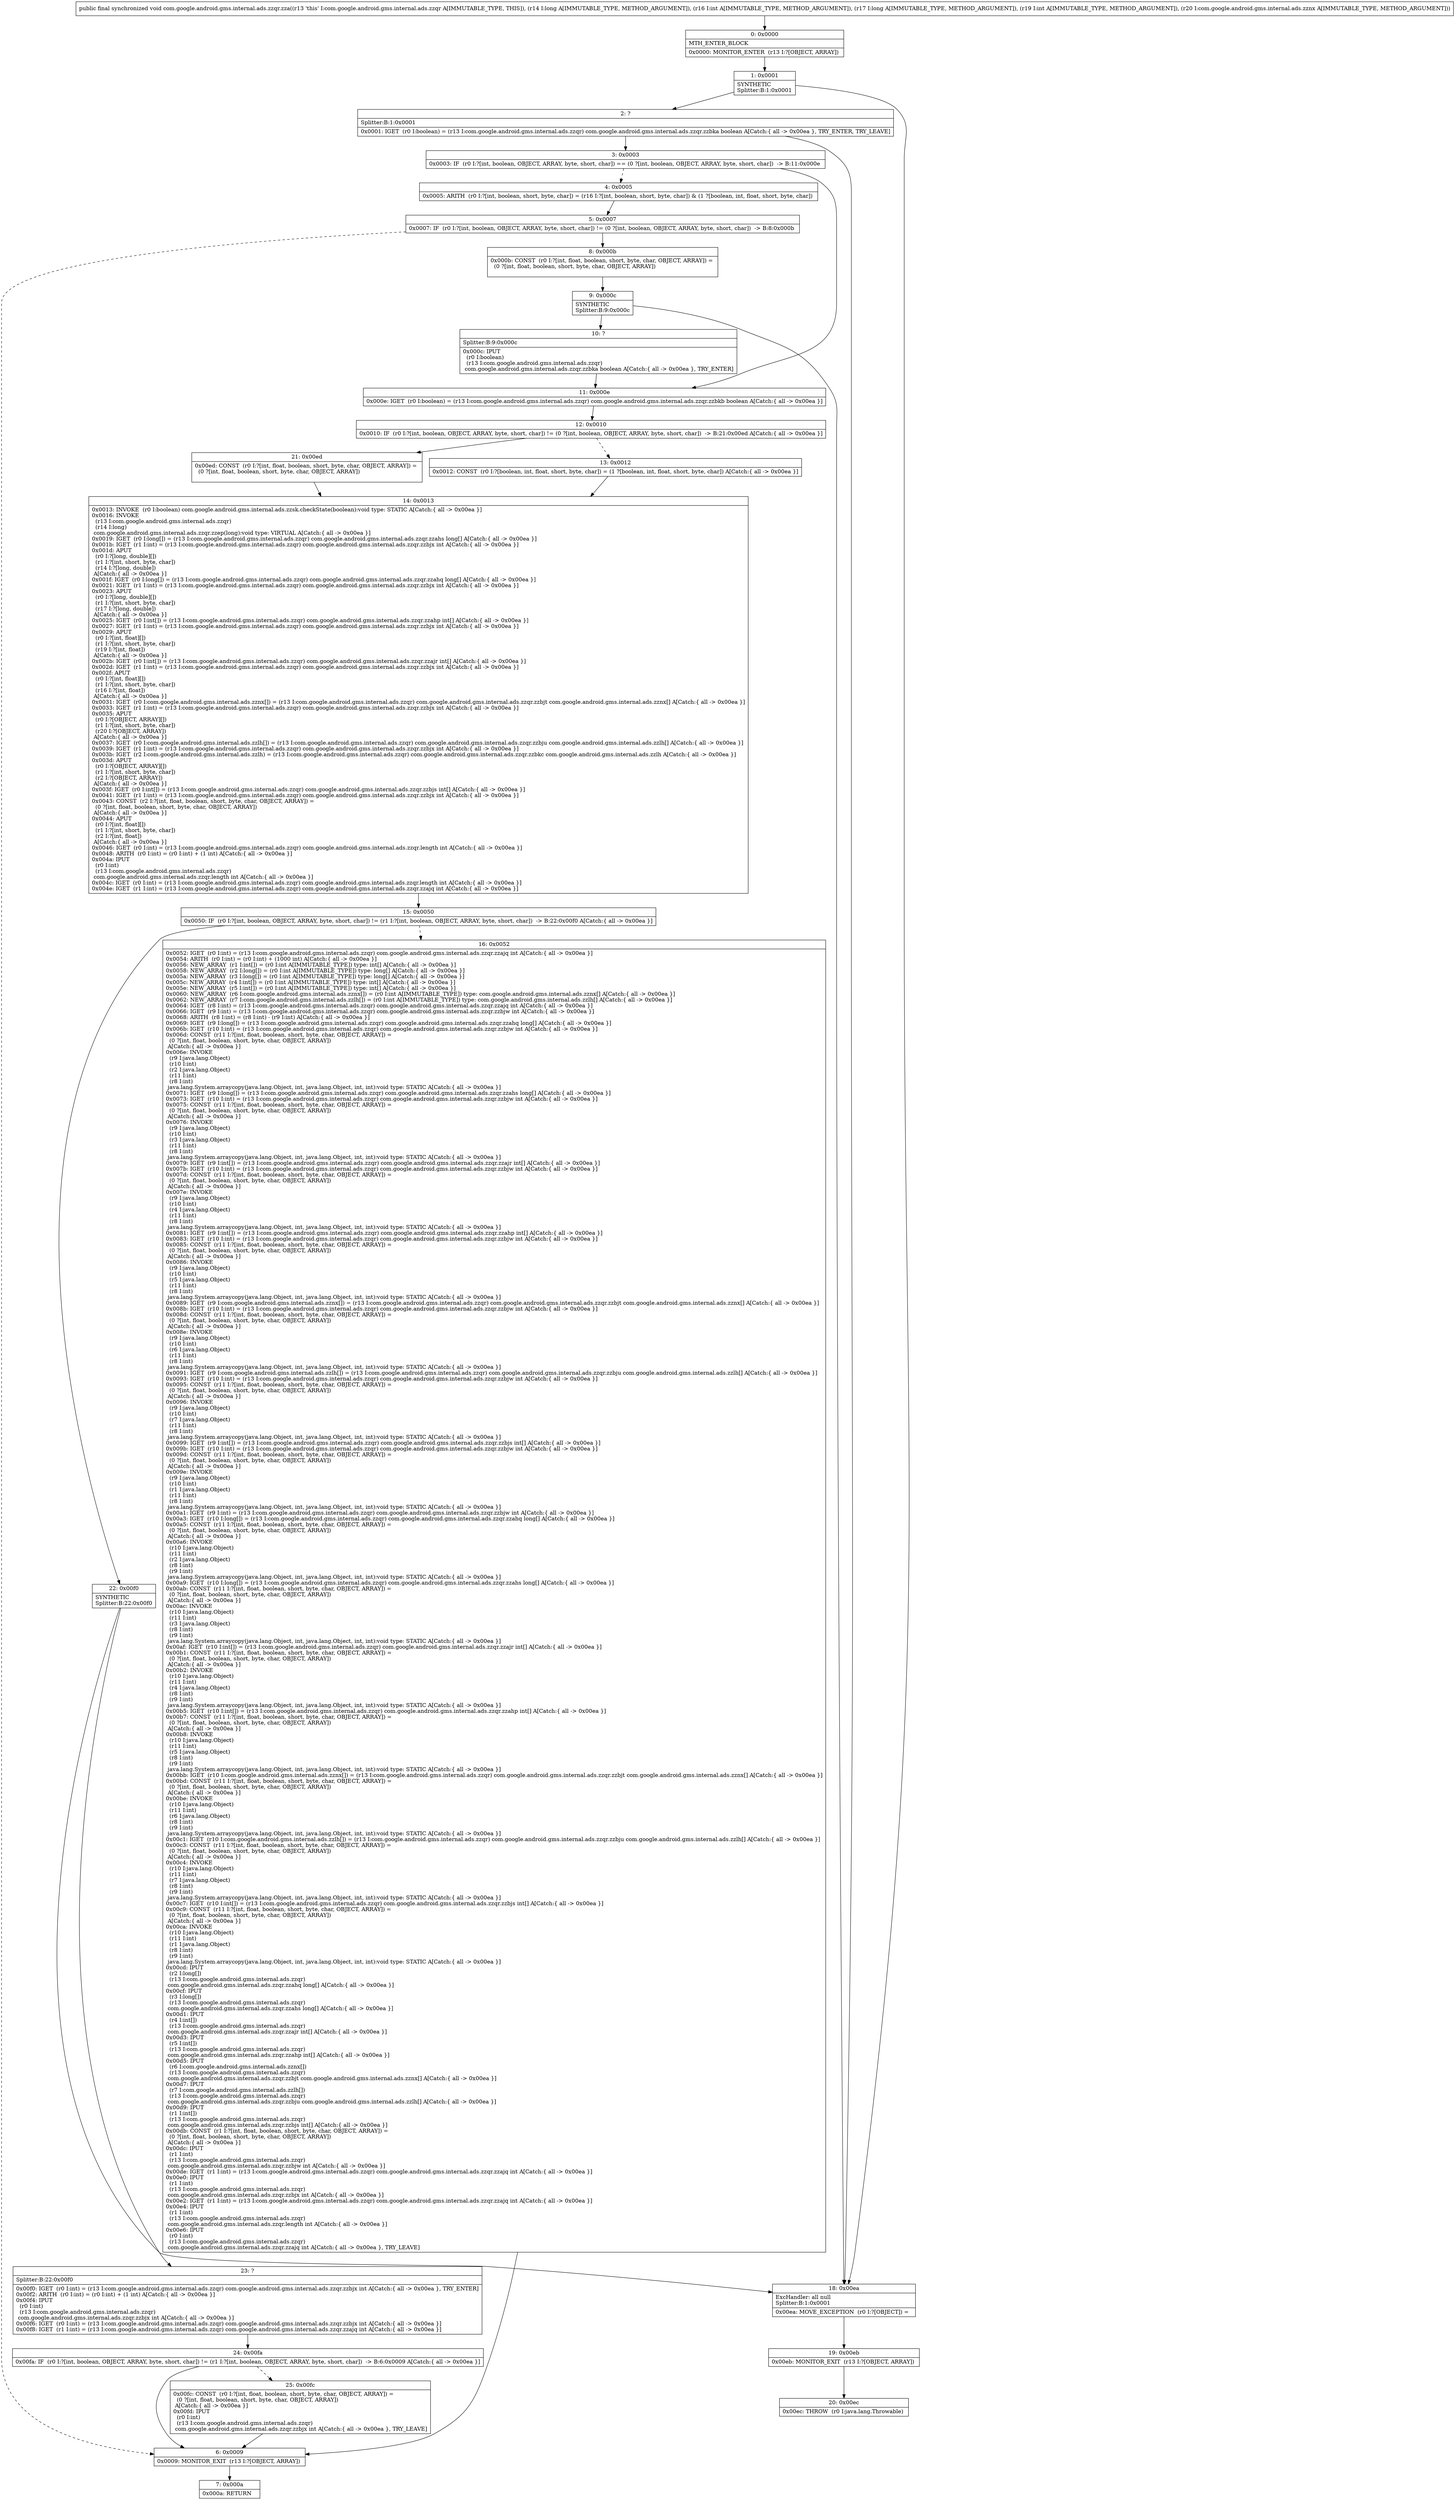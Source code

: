 digraph "CFG forcom.google.android.gms.internal.ads.zzqr.zza(JIJILcom\/google\/android\/gms\/internal\/ads\/zznx;)V" {
Node_0 [shape=record,label="{0\:\ 0x0000|MTH_ENTER_BLOCK\l|0x0000: MONITOR_ENTER  (r13 I:?[OBJECT, ARRAY]) \l}"];
Node_1 [shape=record,label="{1\:\ 0x0001|SYNTHETIC\lSplitter:B:1:0x0001\l}"];
Node_2 [shape=record,label="{2\:\ ?|Splitter:B:1:0x0001\l|0x0001: IGET  (r0 I:boolean) = (r13 I:com.google.android.gms.internal.ads.zzqr) com.google.android.gms.internal.ads.zzqr.zzbka boolean A[Catch:\{ all \-\> 0x00ea \}, TRY_ENTER, TRY_LEAVE]\l}"];
Node_3 [shape=record,label="{3\:\ 0x0003|0x0003: IF  (r0 I:?[int, boolean, OBJECT, ARRAY, byte, short, char]) == (0 ?[int, boolean, OBJECT, ARRAY, byte, short, char])  \-\> B:11:0x000e \l}"];
Node_4 [shape=record,label="{4\:\ 0x0005|0x0005: ARITH  (r0 I:?[int, boolean, short, byte, char]) = (r16 I:?[int, boolean, short, byte, char]) & (1 ?[boolean, int, float, short, byte, char]) \l}"];
Node_5 [shape=record,label="{5\:\ 0x0007|0x0007: IF  (r0 I:?[int, boolean, OBJECT, ARRAY, byte, short, char]) != (0 ?[int, boolean, OBJECT, ARRAY, byte, short, char])  \-\> B:8:0x000b \l}"];
Node_6 [shape=record,label="{6\:\ 0x0009|0x0009: MONITOR_EXIT  (r13 I:?[OBJECT, ARRAY]) \l}"];
Node_7 [shape=record,label="{7\:\ 0x000a|0x000a: RETURN   \l}"];
Node_8 [shape=record,label="{8\:\ 0x000b|0x000b: CONST  (r0 I:?[int, float, boolean, short, byte, char, OBJECT, ARRAY]) = \l  (0 ?[int, float, boolean, short, byte, char, OBJECT, ARRAY])\l \l}"];
Node_9 [shape=record,label="{9\:\ 0x000c|SYNTHETIC\lSplitter:B:9:0x000c\l}"];
Node_10 [shape=record,label="{10\:\ ?|Splitter:B:9:0x000c\l|0x000c: IPUT  \l  (r0 I:boolean)\l  (r13 I:com.google.android.gms.internal.ads.zzqr)\l com.google.android.gms.internal.ads.zzqr.zzbka boolean A[Catch:\{ all \-\> 0x00ea \}, TRY_ENTER]\l}"];
Node_11 [shape=record,label="{11\:\ 0x000e|0x000e: IGET  (r0 I:boolean) = (r13 I:com.google.android.gms.internal.ads.zzqr) com.google.android.gms.internal.ads.zzqr.zzbkb boolean A[Catch:\{ all \-\> 0x00ea \}]\l}"];
Node_12 [shape=record,label="{12\:\ 0x0010|0x0010: IF  (r0 I:?[int, boolean, OBJECT, ARRAY, byte, short, char]) != (0 ?[int, boolean, OBJECT, ARRAY, byte, short, char])  \-\> B:21:0x00ed A[Catch:\{ all \-\> 0x00ea \}]\l}"];
Node_13 [shape=record,label="{13\:\ 0x0012|0x0012: CONST  (r0 I:?[boolean, int, float, short, byte, char]) = (1 ?[boolean, int, float, short, byte, char]) A[Catch:\{ all \-\> 0x00ea \}]\l}"];
Node_14 [shape=record,label="{14\:\ 0x0013|0x0013: INVOKE  (r0 I:boolean) com.google.android.gms.internal.ads.zzsk.checkState(boolean):void type: STATIC A[Catch:\{ all \-\> 0x00ea \}]\l0x0016: INVOKE  \l  (r13 I:com.google.android.gms.internal.ads.zzqr)\l  (r14 I:long)\l com.google.android.gms.internal.ads.zzqr.zzep(long):void type: VIRTUAL A[Catch:\{ all \-\> 0x00ea \}]\l0x0019: IGET  (r0 I:long[]) = (r13 I:com.google.android.gms.internal.ads.zzqr) com.google.android.gms.internal.ads.zzqr.zzahs long[] A[Catch:\{ all \-\> 0x00ea \}]\l0x001b: IGET  (r1 I:int) = (r13 I:com.google.android.gms.internal.ads.zzqr) com.google.android.gms.internal.ads.zzqr.zzbjx int A[Catch:\{ all \-\> 0x00ea \}]\l0x001d: APUT  \l  (r0 I:?[long, double][])\l  (r1 I:?[int, short, byte, char])\l  (r14 I:?[long, double])\l A[Catch:\{ all \-\> 0x00ea \}]\l0x001f: IGET  (r0 I:long[]) = (r13 I:com.google.android.gms.internal.ads.zzqr) com.google.android.gms.internal.ads.zzqr.zzahq long[] A[Catch:\{ all \-\> 0x00ea \}]\l0x0021: IGET  (r1 I:int) = (r13 I:com.google.android.gms.internal.ads.zzqr) com.google.android.gms.internal.ads.zzqr.zzbjx int A[Catch:\{ all \-\> 0x00ea \}]\l0x0023: APUT  \l  (r0 I:?[long, double][])\l  (r1 I:?[int, short, byte, char])\l  (r17 I:?[long, double])\l A[Catch:\{ all \-\> 0x00ea \}]\l0x0025: IGET  (r0 I:int[]) = (r13 I:com.google.android.gms.internal.ads.zzqr) com.google.android.gms.internal.ads.zzqr.zzahp int[] A[Catch:\{ all \-\> 0x00ea \}]\l0x0027: IGET  (r1 I:int) = (r13 I:com.google.android.gms.internal.ads.zzqr) com.google.android.gms.internal.ads.zzqr.zzbjx int A[Catch:\{ all \-\> 0x00ea \}]\l0x0029: APUT  \l  (r0 I:?[int, float][])\l  (r1 I:?[int, short, byte, char])\l  (r19 I:?[int, float])\l A[Catch:\{ all \-\> 0x00ea \}]\l0x002b: IGET  (r0 I:int[]) = (r13 I:com.google.android.gms.internal.ads.zzqr) com.google.android.gms.internal.ads.zzqr.zzajr int[] A[Catch:\{ all \-\> 0x00ea \}]\l0x002d: IGET  (r1 I:int) = (r13 I:com.google.android.gms.internal.ads.zzqr) com.google.android.gms.internal.ads.zzqr.zzbjx int A[Catch:\{ all \-\> 0x00ea \}]\l0x002f: APUT  \l  (r0 I:?[int, float][])\l  (r1 I:?[int, short, byte, char])\l  (r16 I:?[int, float])\l A[Catch:\{ all \-\> 0x00ea \}]\l0x0031: IGET  (r0 I:com.google.android.gms.internal.ads.zznx[]) = (r13 I:com.google.android.gms.internal.ads.zzqr) com.google.android.gms.internal.ads.zzqr.zzbjt com.google.android.gms.internal.ads.zznx[] A[Catch:\{ all \-\> 0x00ea \}]\l0x0033: IGET  (r1 I:int) = (r13 I:com.google.android.gms.internal.ads.zzqr) com.google.android.gms.internal.ads.zzqr.zzbjx int A[Catch:\{ all \-\> 0x00ea \}]\l0x0035: APUT  \l  (r0 I:?[OBJECT, ARRAY][])\l  (r1 I:?[int, short, byte, char])\l  (r20 I:?[OBJECT, ARRAY])\l A[Catch:\{ all \-\> 0x00ea \}]\l0x0037: IGET  (r0 I:com.google.android.gms.internal.ads.zzlh[]) = (r13 I:com.google.android.gms.internal.ads.zzqr) com.google.android.gms.internal.ads.zzqr.zzbju com.google.android.gms.internal.ads.zzlh[] A[Catch:\{ all \-\> 0x00ea \}]\l0x0039: IGET  (r1 I:int) = (r13 I:com.google.android.gms.internal.ads.zzqr) com.google.android.gms.internal.ads.zzqr.zzbjx int A[Catch:\{ all \-\> 0x00ea \}]\l0x003b: IGET  (r2 I:com.google.android.gms.internal.ads.zzlh) = (r13 I:com.google.android.gms.internal.ads.zzqr) com.google.android.gms.internal.ads.zzqr.zzbkc com.google.android.gms.internal.ads.zzlh A[Catch:\{ all \-\> 0x00ea \}]\l0x003d: APUT  \l  (r0 I:?[OBJECT, ARRAY][])\l  (r1 I:?[int, short, byte, char])\l  (r2 I:?[OBJECT, ARRAY])\l A[Catch:\{ all \-\> 0x00ea \}]\l0x003f: IGET  (r0 I:int[]) = (r13 I:com.google.android.gms.internal.ads.zzqr) com.google.android.gms.internal.ads.zzqr.zzbjs int[] A[Catch:\{ all \-\> 0x00ea \}]\l0x0041: IGET  (r1 I:int) = (r13 I:com.google.android.gms.internal.ads.zzqr) com.google.android.gms.internal.ads.zzqr.zzbjx int A[Catch:\{ all \-\> 0x00ea \}]\l0x0043: CONST  (r2 I:?[int, float, boolean, short, byte, char, OBJECT, ARRAY]) = \l  (0 ?[int, float, boolean, short, byte, char, OBJECT, ARRAY])\l A[Catch:\{ all \-\> 0x00ea \}]\l0x0044: APUT  \l  (r0 I:?[int, float][])\l  (r1 I:?[int, short, byte, char])\l  (r2 I:?[int, float])\l A[Catch:\{ all \-\> 0x00ea \}]\l0x0046: IGET  (r0 I:int) = (r13 I:com.google.android.gms.internal.ads.zzqr) com.google.android.gms.internal.ads.zzqr.length int A[Catch:\{ all \-\> 0x00ea \}]\l0x0048: ARITH  (r0 I:int) = (r0 I:int) + (1 int) A[Catch:\{ all \-\> 0x00ea \}]\l0x004a: IPUT  \l  (r0 I:int)\l  (r13 I:com.google.android.gms.internal.ads.zzqr)\l com.google.android.gms.internal.ads.zzqr.length int A[Catch:\{ all \-\> 0x00ea \}]\l0x004c: IGET  (r0 I:int) = (r13 I:com.google.android.gms.internal.ads.zzqr) com.google.android.gms.internal.ads.zzqr.length int A[Catch:\{ all \-\> 0x00ea \}]\l0x004e: IGET  (r1 I:int) = (r13 I:com.google.android.gms.internal.ads.zzqr) com.google.android.gms.internal.ads.zzqr.zzajq int A[Catch:\{ all \-\> 0x00ea \}]\l}"];
Node_15 [shape=record,label="{15\:\ 0x0050|0x0050: IF  (r0 I:?[int, boolean, OBJECT, ARRAY, byte, short, char]) != (r1 I:?[int, boolean, OBJECT, ARRAY, byte, short, char])  \-\> B:22:0x00f0 A[Catch:\{ all \-\> 0x00ea \}]\l}"];
Node_16 [shape=record,label="{16\:\ 0x0052|0x0052: IGET  (r0 I:int) = (r13 I:com.google.android.gms.internal.ads.zzqr) com.google.android.gms.internal.ads.zzqr.zzajq int A[Catch:\{ all \-\> 0x00ea \}]\l0x0054: ARITH  (r0 I:int) = (r0 I:int) + (1000 int) A[Catch:\{ all \-\> 0x00ea \}]\l0x0056: NEW_ARRAY  (r1 I:int[]) = (r0 I:int A[IMMUTABLE_TYPE]) type: int[] A[Catch:\{ all \-\> 0x00ea \}]\l0x0058: NEW_ARRAY  (r2 I:long[]) = (r0 I:int A[IMMUTABLE_TYPE]) type: long[] A[Catch:\{ all \-\> 0x00ea \}]\l0x005a: NEW_ARRAY  (r3 I:long[]) = (r0 I:int A[IMMUTABLE_TYPE]) type: long[] A[Catch:\{ all \-\> 0x00ea \}]\l0x005c: NEW_ARRAY  (r4 I:int[]) = (r0 I:int A[IMMUTABLE_TYPE]) type: int[] A[Catch:\{ all \-\> 0x00ea \}]\l0x005e: NEW_ARRAY  (r5 I:int[]) = (r0 I:int A[IMMUTABLE_TYPE]) type: int[] A[Catch:\{ all \-\> 0x00ea \}]\l0x0060: NEW_ARRAY  (r6 I:com.google.android.gms.internal.ads.zznx[]) = (r0 I:int A[IMMUTABLE_TYPE]) type: com.google.android.gms.internal.ads.zznx[] A[Catch:\{ all \-\> 0x00ea \}]\l0x0062: NEW_ARRAY  (r7 I:com.google.android.gms.internal.ads.zzlh[]) = (r0 I:int A[IMMUTABLE_TYPE]) type: com.google.android.gms.internal.ads.zzlh[] A[Catch:\{ all \-\> 0x00ea \}]\l0x0064: IGET  (r8 I:int) = (r13 I:com.google.android.gms.internal.ads.zzqr) com.google.android.gms.internal.ads.zzqr.zzajq int A[Catch:\{ all \-\> 0x00ea \}]\l0x0066: IGET  (r9 I:int) = (r13 I:com.google.android.gms.internal.ads.zzqr) com.google.android.gms.internal.ads.zzqr.zzbjw int A[Catch:\{ all \-\> 0x00ea \}]\l0x0068: ARITH  (r8 I:int) = (r8 I:int) \- (r9 I:int) A[Catch:\{ all \-\> 0x00ea \}]\l0x0069: IGET  (r9 I:long[]) = (r13 I:com.google.android.gms.internal.ads.zzqr) com.google.android.gms.internal.ads.zzqr.zzahq long[] A[Catch:\{ all \-\> 0x00ea \}]\l0x006b: IGET  (r10 I:int) = (r13 I:com.google.android.gms.internal.ads.zzqr) com.google.android.gms.internal.ads.zzqr.zzbjw int A[Catch:\{ all \-\> 0x00ea \}]\l0x006d: CONST  (r11 I:?[int, float, boolean, short, byte, char, OBJECT, ARRAY]) = \l  (0 ?[int, float, boolean, short, byte, char, OBJECT, ARRAY])\l A[Catch:\{ all \-\> 0x00ea \}]\l0x006e: INVOKE  \l  (r9 I:java.lang.Object)\l  (r10 I:int)\l  (r2 I:java.lang.Object)\l  (r11 I:int)\l  (r8 I:int)\l java.lang.System.arraycopy(java.lang.Object, int, java.lang.Object, int, int):void type: STATIC A[Catch:\{ all \-\> 0x00ea \}]\l0x0071: IGET  (r9 I:long[]) = (r13 I:com.google.android.gms.internal.ads.zzqr) com.google.android.gms.internal.ads.zzqr.zzahs long[] A[Catch:\{ all \-\> 0x00ea \}]\l0x0073: IGET  (r10 I:int) = (r13 I:com.google.android.gms.internal.ads.zzqr) com.google.android.gms.internal.ads.zzqr.zzbjw int A[Catch:\{ all \-\> 0x00ea \}]\l0x0075: CONST  (r11 I:?[int, float, boolean, short, byte, char, OBJECT, ARRAY]) = \l  (0 ?[int, float, boolean, short, byte, char, OBJECT, ARRAY])\l A[Catch:\{ all \-\> 0x00ea \}]\l0x0076: INVOKE  \l  (r9 I:java.lang.Object)\l  (r10 I:int)\l  (r3 I:java.lang.Object)\l  (r11 I:int)\l  (r8 I:int)\l java.lang.System.arraycopy(java.lang.Object, int, java.lang.Object, int, int):void type: STATIC A[Catch:\{ all \-\> 0x00ea \}]\l0x0079: IGET  (r9 I:int[]) = (r13 I:com.google.android.gms.internal.ads.zzqr) com.google.android.gms.internal.ads.zzqr.zzajr int[] A[Catch:\{ all \-\> 0x00ea \}]\l0x007b: IGET  (r10 I:int) = (r13 I:com.google.android.gms.internal.ads.zzqr) com.google.android.gms.internal.ads.zzqr.zzbjw int A[Catch:\{ all \-\> 0x00ea \}]\l0x007d: CONST  (r11 I:?[int, float, boolean, short, byte, char, OBJECT, ARRAY]) = \l  (0 ?[int, float, boolean, short, byte, char, OBJECT, ARRAY])\l A[Catch:\{ all \-\> 0x00ea \}]\l0x007e: INVOKE  \l  (r9 I:java.lang.Object)\l  (r10 I:int)\l  (r4 I:java.lang.Object)\l  (r11 I:int)\l  (r8 I:int)\l java.lang.System.arraycopy(java.lang.Object, int, java.lang.Object, int, int):void type: STATIC A[Catch:\{ all \-\> 0x00ea \}]\l0x0081: IGET  (r9 I:int[]) = (r13 I:com.google.android.gms.internal.ads.zzqr) com.google.android.gms.internal.ads.zzqr.zzahp int[] A[Catch:\{ all \-\> 0x00ea \}]\l0x0083: IGET  (r10 I:int) = (r13 I:com.google.android.gms.internal.ads.zzqr) com.google.android.gms.internal.ads.zzqr.zzbjw int A[Catch:\{ all \-\> 0x00ea \}]\l0x0085: CONST  (r11 I:?[int, float, boolean, short, byte, char, OBJECT, ARRAY]) = \l  (0 ?[int, float, boolean, short, byte, char, OBJECT, ARRAY])\l A[Catch:\{ all \-\> 0x00ea \}]\l0x0086: INVOKE  \l  (r9 I:java.lang.Object)\l  (r10 I:int)\l  (r5 I:java.lang.Object)\l  (r11 I:int)\l  (r8 I:int)\l java.lang.System.arraycopy(java.lang.Object, int, java.lang.Object, int, int):void type: STATIC A[Catch:\{ all \-\> 0x00ea \}]\l0x0089: IGET  (r9 I:com.google.android.gms.internal.ads.zznx[]) = (r13 I:com.google.android.gms.internal.ads.zzqr) com.google.android.gms.internal.ads.zzqr.zzbjt com.google.android.gms.internal.ads.zznx[] A[Catch:\{ all \-\> 0x00ea \}]\l0x008b: IGET  (r10 I:int) = (r13 I:com.google.android.gms.internal.ads.zzqr) com.google.android.gms.internal.ads.zzqr.zzbjw int A[Catch:\{ all \-\> 0x00ea \}]\l0x008d: CONST  (r11 I:?[int, float, boolean, short, byte, char, OBJECT, ARRAY]) = \l  (0 ?[int, float, boolean, short, byte, char, OBJECT, ARRAY])\l A[Catch:\{ all \-\> 0x00ea \}]\l0x008e: INVOKE  \l  (r9 I:java.lang.Object)\l  (r10 I:int)\l  (r6 I:java.lang.Object)\l  (r11 I:int)\l  (r8 I:int)\l java.lang.System.arraycopy(java.lang.Object, int, java.lang.Object, int, int):void type: STATIC A[Catch:\{ all \-\> 0x00ea \}]\l0x0091: IGET  (r9 I:com.google.android.gms.internal.ads.zzlh[]) = (r13 I:com.google.android.gms.internal.ads.zzqr) com.google.android.gms.internal.ads.zzqr.zzbju com.google.android.gms.internal.ads.zzlh[] A[Catch:\{ all \-\> 0x00ea \}]\l0x0093: IGET  (r10 I:int) = (r13 I:com.google.android.gms.internal.ads.zzqr) com.google.android.gms.internal.ads.zzqr.zzbjw int A[Catch:\{ all \-\> 0x00ea \}]\l0x0095: CONST  (r11 I:?[int, float, boolean, short, byte, char, OBJECT, ARRAY]) = \l  (0 ?[int, float, boolean, short, byte, char, OBJECT, ARRAY])\l A[Catch:\{ all \-\> 0x00ea \}]\l0x0096: INVOKE  \l  (r9 I:java.lang.Object)\l  (r10 I:int)\l  (r7 I:java.lang.Object)\l  (r11 I:int)\l  (r8 I:int)\l java.lang.System.arraycopy(java.lang.Object, int, java.lang.Object, int, int):void type: STATIC A[Catch:\{ all \-\> 0x00ea \}]\l0x0099: IGET  (r9 I:int[]) = (r13 I:com.google.android.gms.internal.ads.zzqr) com.google.android.gms.internal.ads.zzqr.zzbjs int[] A[Catch:\{ all \-\> 0x00ea \}]\l0x009b: IGET  (r10 I:int) = (r13 I:com.google.android.gms.internal.ads.zzqr) com.google.android.gms.internal.ads.zzqr.zzbjw int A[Catch:\{ all \-\> 0x00ea \}]\l0x009d: CONST  (r11 I:?[int, float, boolean, short, byte, char, OBJECT, ARRAY]) = \l  (0 ?[int, float, boolean, short, byte, char, OBJECT, ARRAY])\l A[Catch:\{ all \-\> 0x00ea \}]\l0x009e: INVOKE  \l  (r9 I:java.lang.Object)\l  (r10 I:int)\l  (r1 I:java.lang.Object)\l  (r11 I:int)\l  (r8 I:int)\l java.lang.System.arraycopy(java.lang.Object, int, java.lang.Object, int, int):void type: STATIC A[Catch:\{ all \-\> 0x00ea \}]\l0x00a1: IGET  (r9 I:int) = (r13 I:com.google.android.gms.internal.ads.zzqr) com.google.android.gms.internal.ads.zzqr.zzbjw int A[Catch:\{ all \-\> 0x00ea \}]\l0x00a3: IGET  (r10 I:long[]) = (r13 I:com.google.android.gms.internal.ads.zzqr) com.google.android.gms.internal.ads.zzqr.zzahq long[] A[Catch:\{ all \-\> 0x00ea \}]\l0x00a5: CONST  (r11 I:?[int, float, boolean, short, byte, char, OBJECT, ARRAY]) = \l  (0 ?[int, float, boolean, short, byte, char, OBJECT, ARRAY])\l A[Catch:\{ all \-\> 0x00ea \}]\l0x00a6: INVOKE  \l  (r10 I:java.lang.Object)\l  (r11 I:int)\l  (r2 I:java.lang.Object)\l  (r8 I:int)\l  (r9 I:int)\l java.lang.System.arraycopy(java.lang.Object, int, java.lang.Object, int, int):void type: STATIC A[Catch:\{ all \-\> 0x00ea \}]\l0x00a9: IGET  (r10 I:long[]) = (r13 I:com.google.android.gms.internal.ads.zzqr) com.google.android.gms.internal.ads.zzqr.zzahs long[] A[Catch:\{ all \-\> 0x00ea \}]\l0x00ab: CONST  (r11 I:?[int, float, boolean, short, byte, char, OBJECT, ARRAY]) = \l  (0 ?[int, float, boolean, short, byte, char, OBJECT, ARRAY])\l A[Catch:\{ all \-\> 0x00ea \}]\l0x00ac: INVOKE  \l  (r10 I:java.lang.Object)\l  (r11 I:int)\l  (r3 I:java.lang.Object)\l  (r8 I:int)\l  (r9 I:int)\l java.lang.System.arraycopy(java.lang.Object, int, java.lang.Object, int, int):void type: STATIC A[Catch:\{ all \-\> 0x00ea \}]\l0x00af: IGET  (r10 I:int[]) = (r13 I:com.google.android.gms.internal.ads.zzqr) com.google.android.gms.internal.ads.zzqr.zzajr int[] A[Catch:\{ all \-\> 0x00ea \}]\l0x00b1: CONST  (r11 I:?[int, float, boolean, short, byte, char, OBJECT, ARRAY]) = \l  (0 ?[int, float, boolean, short, byte, char, OBJECT, ARRAY])\l A[Catch:\{ all \-\> 0x00ea \}]\l0x00b2: INVOKE  \l  (r10 I:java.lang.Object)\l  (r11 I:int)\l  (r4 I:java.lang.Object)\l  (r8 I:int)\l  (r9 I:int)\l java.lang.System.arraycopy(java.lang.Object, int, java.lang.Object, int, int):void type: STATIC A[Catch:\{ all \-\> 0x00ea \}]\l0x00b5: IGET  (r10 I:int[]) = (r13 I:com.google.android.gms.internal.ads.zzqr) com.google.android.gms.internal.ads.zzqr.zzahp int[] A[Catch:\{ all \-\> 0x00ea \}]\l0x00b7: CONST  (r11 I:?[int, float, boolean, short, byte, char, OBJECT, ARRAY]) = \l  (0 ?[int, float, boolean, short, byte, char, OBJECT, ARRAY])\l A[Catch:\{ all \-\> 0x00ea \}]\l0x00b8: INVOKE  \l  (r10 I:java.lang.Object)\l  (r11 I:int)\l  (r5 I:java.lang.Object)\l  (r8 I:int)\l  (r9 I:int)\l java.lang.System.arraycopy(java.lang.Object, int, java.lang.Object, int, int):void type: STATIC A[Catch:\{ all \-\> 0x00ea \}]\l0x00bb: IGET  (r10 I:com.google.android.gms.internal.ads.zznx[]) = (r13 I:com.google.android.gms.internal.ads.zzqr) com.google.android.gms.internal.ads.zzqr.zzbjt com.google.android.gms.internal.ads.zznx[] A[Catch:\{ all \-\> 0x00ea \}]\l0x00bd: CONST  (r11 I:?[int, float, boolean, short, byte, char, OBJECT, ARRAY]) = \l  (0 ?[int, float, boolean, short, byte, char, OBJECT, ARRAY])\l A[Catch:\{ all \-\> 0x00ea \}]\l0x00be: INVOKE  \l  (r10 I:java.lang.Object)\l  (r11 I:int)\l  (r6 I:java.lang.Object)\l  (r8 I:int)\l  (r9 I:int)\l java.lang.System.arraycopy(java.lang.Object, int, java.lang.Object, int, int):void type: STATIC A[Catch:\{ all \-\> 0x00ea \}]\l0x00c1: IGET  (r10 I:com.google.android.gms.internal.ads.zzlh[]) = (r13 I:com.google.android.gms.internal.ads.zzqr) com.google.android.gms.internal.ads.zzqr.zzbju com.google.android.gms.internal.ads.zzlh[] A[Catch:\{ all \-\> 0x00ea \}]\l0x00c3: CONST  (r11 I:?[int, float, boolean, short, byte, char, OBJECT, ARRAY]) = \l  (0 ?[int, float, boolean, short, byte, char, OBJECT, ARRAY])\l A[Catch:\{ all \-\> 0x00ea \}]\l0x00c4: INVOKE  \l  (r10 I:java.lang.Object)\l  (r11 I:int)\l  (r7 I:java.lang.Object)\l  (r8 I:int)\l  (r9 I:int)\l java.lang.System.arraycopy(java.lang.Object, int, java.lang.Object, int, int):void type: STATIC A[Catch:\{ all \-\> 0x00ea \}]\l0x00c7: IGET  (r10 I:int[]) = (r13 I:com.google.android.gms.internal.ads.zzqr) com.google.android.gms.internal.ads.zzqr.zzbjs int[] A[Catch:\{ all \-\> 0x00ea \}]\l0x00c9: CONST  (r11 I:?[int, float, boolean, short, byte, char, OBJECT, ARRAY]) = \l  (0 ?[int, float, boolean, short, byte, char, OBJECT, ARRAY])\l A[Catch:\{ all \-\> 0x00ea \}]\l0x00ca: INVOKE  \l  (r10 I:java.lang.Object)\l  (r11 I:int)\l  (r1 I:java.lang.Object)\l  (r8 I:int)\l  (r9 I:int)\l java.lang.System.arraycopy(java.lang.Object, int, java.lang.Object, int, int):void type: STATIC A[Catch:\{ all \-\> 0x00ea \}]\l0x00cd: IPUT  \l  (r2 I:long[])\l  (r13 I:com.google.android.gms.internal.ads.zzqr)\l com.google.android.gms.internal.ads.zzqr.zzahq long[] A[Catch:\{ all \-\> 0x00ea \}]\l0x00cf: IPUT  \l  (r3 I:long[])\l  (r13 I:com.google.android.gms.internal.ads.zzqr)\l com.google.android.gms.internal.ads.zzqr.zzahs long[] A[Catch:\{ all \-\> 0x00ea \}]\l0x00d1: IPUT  \l  (r4 I:int[])\l  (r13 I:com.google.android.gms.internal.ads.zzqr)\l com.google.android.gms.internal.ads.zzqr.zzajr int[] A[Catch:\{ all \-\> 0x00ea \}]\l0x00d3: IPUT  \l  (r5 I:int[])\l  (r13 I:com.google.android.gms.internal.ads.zzqr)\l com.google.android.gms.internal.ads.zzqr.zzahp int[] A[Catch:\{ all \-\> 0x00ea \}]\l0x00d5: IPUT  \l  (r6 I:com.google.android.gms.internal.ads.zznx[])\l  (r13 I:com.google.android.gms.internal.ads.zzqr)\l com.google.android.gms.internal.ads.zzqr.zzbjt com.google.android.gms.internal.ads.zznx[] A[Catch:\{ all \-\> 0x00ea \}]\l0x00d7: IPUT  \l  (r7 I:com.google.android.gms.internal.ads.zzlh[])\l  (r13 I:com.google.android.gms.internal.ads.zzqr)\l com.google.android.gms.internal.ads.zzqr.zzbju com.google.android.gms.internal.ads.zzlh[] A[Catch:\{ all \-\> 0x00ea \}]\l0x00d9: IPUT  \l  (r1 I:int[])\l  (r13 I:com.google.android.gms.internal.ads.zzqr)\l com.google.android.gms.internal.ads.zzqr.zzbjs int[] A[Catch:\{ all \-\> 0x00ea \}]\l0x00db: CONST  (r1 I:?[int, float, boolean, short, byte, char, OBJECT, ARRAY]) = \l  (0 ?[int, float, boolean, short, byte, char, OBJECT, ARRAY])\l A[Catch:\{ all \-\> 0x00ea \}]\l0x00dc: IPUT  \l  (r1 I:int)\l  (r13 I:com.google.android.gms.internal.ads.zzqr)\l com.google.android.gms.internal.ads.zzqr.zzbjw int A[Catch:\{ all \-\> 0x00ea \}]\l0x00de: IGET  (r1 I:int) = (r13 I:com.google.android.gms.internal.ads.zzqr) com.google.android.gms.internal.ads.zzqr.zzajq int A[Catch:\{ all \-\> 0x00ea \}]\l0x00e0: IPUT  \l  (r1 I:int)\l  (r13 I:com.google.android.gms.internal.ads.zzqr)\l com.google.android.gms.internal.ads.zzqr.zzbjx int A[Catch:\{ all \-\> 0x00ea \}]\l0x00e2: IGET  (r1 I:int) = (r13 I:com.google.android.gms.internal.ads.zzqr) com.google.android.gms.internal.ads.zzqr.zzajq int A[Catch:\{ all \-\> 0x00ea \}]\l0x00e4: IPUT  \l  (r1 I:int)\l  (r13 I:com.google.android.gms.internal.ads.zzqr)\l com.google.android.gms.internal.ads.zzqr.length int A[Catch:\{ all \-\> 0x00ea \}]\l0x00e6: IPUT  \l  (r0 I:int)\l  (r13 I:com.google.android.gms.internal.ads.zzqr)\l com.google.android.gms.internal.ads.zzqr.zzajq int A[Catch:\{ all \-\> 0x00ea \}, TRY_LEAVE]\l}"];
Node_18 [shape=record,label="{18\:\ 0x00ea|ExcHandler: all null\lSplitter:B:1:0x0001\l|0x00ea: MOVE_EXCEPTION  (r0 I:?[OBJECT]) =  \l}"];
Node_19 [shape=record,label="{19\:\ 0x00eb|0x00eb: MONITOR_EXIT  (r13 I:?[OBJECT, ARRAY]) \l}"];
Node_20 [shape=record,label="{20\:\ 0x00ec|0x00ec: THROW  (r0 I:java.lang.Throwable) \l}"];
Node_21 [shape=record,label="{21\:\ 0x00ed|0x00ed: CONST  (r0 I:?[int, float, boolean, short, byte, char, OBJECT, ARRAY]) = \l  (0 ?[int, float, boolean, short, byte, char, OBJECT, ARRAY])\l \l}"];
Node_22 [shape=record,label="{22\:\ 0x00f0|SYNTHETIC\lSplitter:B:22:0x00f0\l}"];
Node_23 [shape=record,label="{23\:\ ?|Splitter:B:22:0x00f0\l|0x00f0: IGET  (r0 I:int) = (r13 I:com.google.android.gms.internal.ads.zzqr) com.google.android.gms.internal.ads.zzqr.zzbjx int A[Catch:\{ all \-\> 0x00ea \}, TRY_ENTER]\l0x00f2: ARITH  (r0 I:int) = (r0 I:int) + (1 int) A[Catch:\{ all \-\> 0x00ea \}]\l0x00f4: IPUT  \l  (r0 I:int)\l  (r13 I:com.google.android.gms.internal.ads.zzqr)\l com.google.android.gms.internal.ads.zzqr.zzbjx int A[Catch:\{ all \-\> 0x00ea \}]\l0x00f6: IGET  (r0 I:int) = (r13 I:com.google.android.gms.internal.ads.zzqr) com.google.android.gms.internal.ads.zzqr.zzbjx int A[Catch:\{ all \-\> 0x00ea \}]\l0x00f8: IGET  (r1 I:int) = (r13 I:com.google.android.gms.internal.ads.zzqr) com.google.android.gms.internal.ads.zzqr.zzajq int A[Catch:\{ all \-\> 0x00ea \}]\l}"];
Node_24 [shape=record,label="{24\:\ 0x00fa|0x00fa: IF  (r0 I:?[int, boolean, OBJECT, ARRAY, byte, short, char]) != (r1 I:?[int, boolean, OBJECT, ARRAY, byte, short, char])  \-\> B:6:0x0009 A[Catch:\{ all \-\> 0x00ea \}]\l}"];
Node_25 [shape=record,label="{25\:\ 0x00fc|0x00fc: CONST  (r0 I:?[int, float, boolean, short, byte, char, OBJECT, ARRAY]) = \l  (0 ?[int, float, boolean, short, byte, char, OBJECT, ARRAY])\l A[Catch:\{ all \-\> 0x00ea \}]\l0x00fd: IPUT  \l  (r0 I:int)\l  (r13 I:com.google.android.gms.internal.ads.zzqr)\l com.google.android.gms.internal.ads.zzqr.zzbjx int A[Catch:\{ all \-\> 0x00ea \}, TRY_LEAVE]\l}"];
MethodNode[shape=record,label="{public final synchronized void com.google.android.gms.internal.ads.zzqr.zza((r13 'this' I:com.google.android.gms.internal.ads.zzqr A[IMMUTABLE_TYPE, THIS]), (r14 I:long A[IMMUTABLE_TYPE, METHOD_ARGUMENT]), (r16 I:int A[IMMUTABLE_TYPE, METHOD_ARGUMENT]), (r17 I:long A[IMMUTABLE_TYPE, METHOD_ARGUMENT]), (r19 I:int A[IMMUTABLE_TYPE, METHOD_ARGUMENT]), (r20 I:com.google.android.gms.internal.ads.zznx A[IMMUTABLE_TYPE, METHOD_ARGUMENT])) }"];
MethodNode -> Node_0;
Node_0 -> Node_1;
Node_1 -> Node_2;
Node_1 -> Node_18;
Node_2 -> Node_3;
Node_2 -> Node_18;
Node_3 -> Node_4[style=dashed];
Node_3 -> Node_11;
Node_4 -> Node_5;
Node_5 -> Node_6[style=dashed];
Node_5 -> Node_8;
Node_6 -> Node_7;
Node_8 -> Node_9;
Node_9 -> Node_10;
Node_9 -> Node_18;
Node_10 -> Node_11;
Node_11 -> Node_12;
Node_12 -> Node_13[style=dashed];
Node_12 -> Node_21;
Node_13 -> Node_14;
Node_14 -> Node_15;
Node_15 -> Node_16[style=dashed];
Node_15 -> Node_22;
Node_16 -> Node_6;
Node_18 -> Node_19;
Node_19 -> Node_20;
Node_21 -> Node_14;
Node_22 -> Node_23;
Node_22 -> Node_18;
Node_23 -> Node_24;
Node_24 -> Node_6;
Node_24 -> Node_25[style=dashed];
Node_25 -> Node_6;
}

